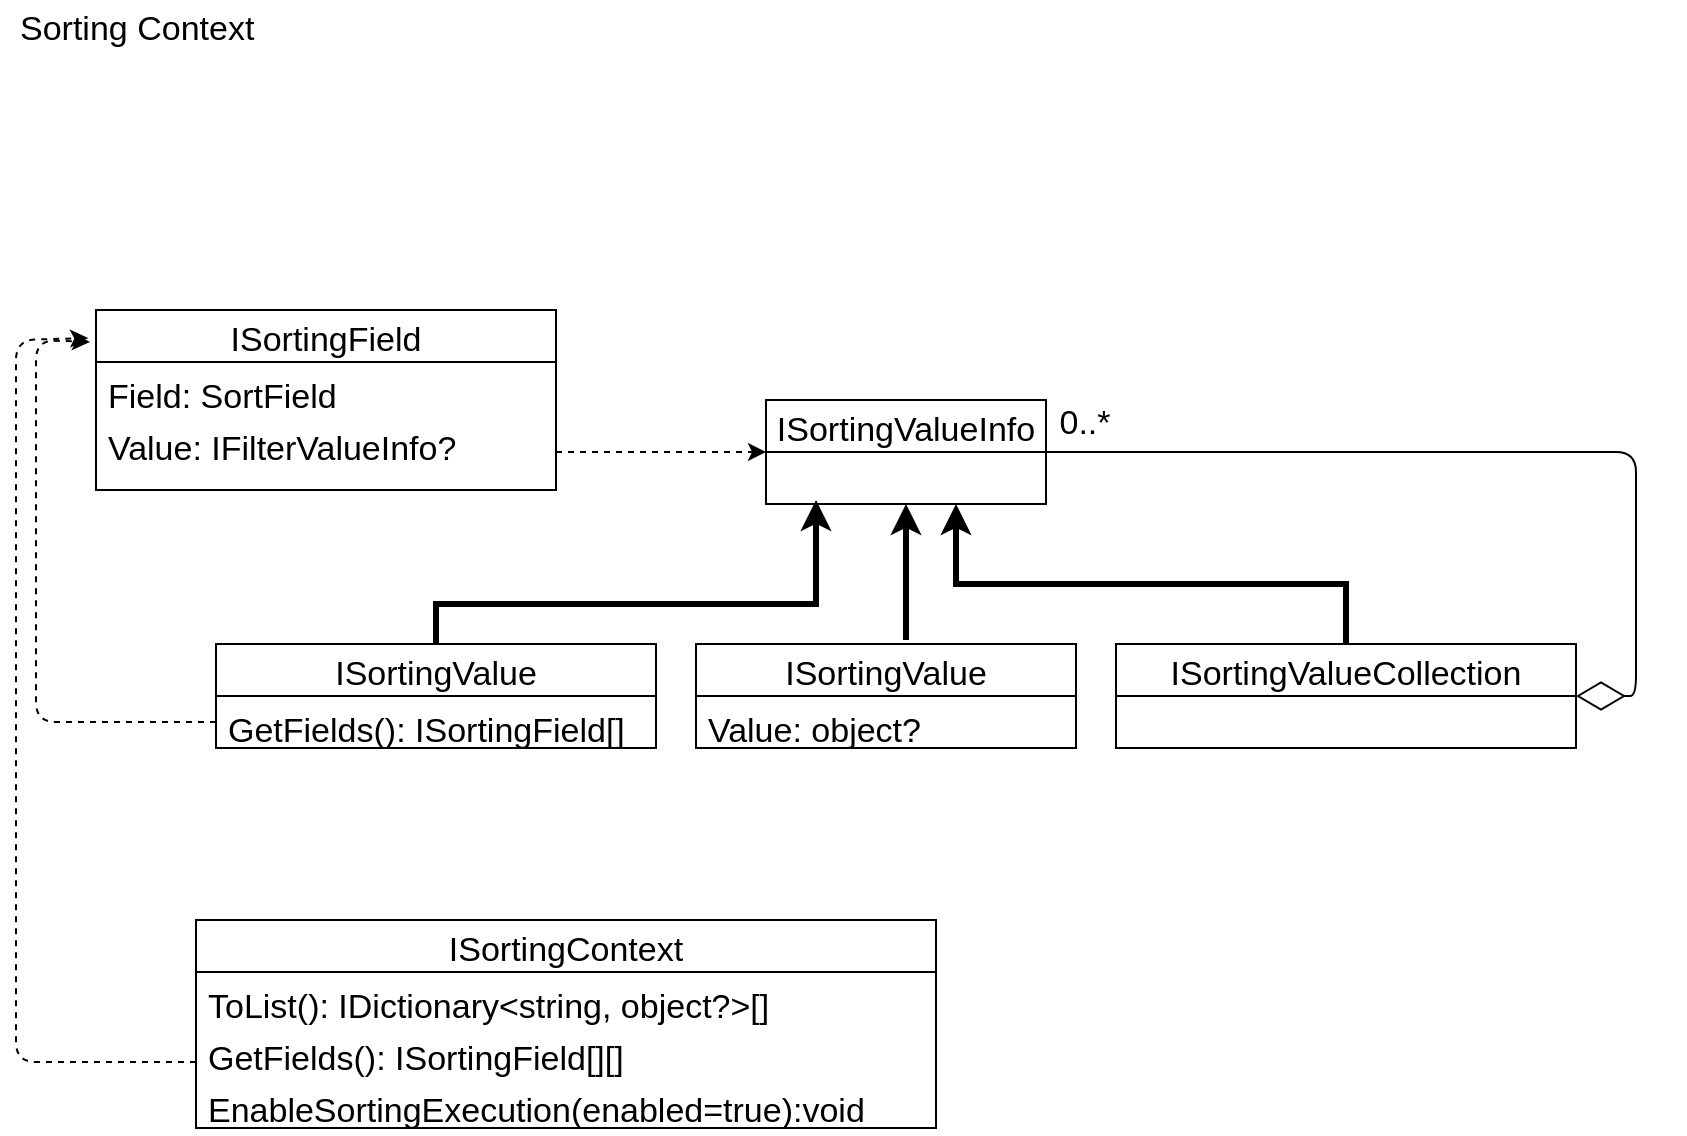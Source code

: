 <mxfile>
    <diagram id="Sr89QmnRuElkf7226DeY" name="Page-1">
        <mxGraphModel dx="684" dy="802" grid="1" gridSize="10" guides="1" tooltips="1" connect="1" arrows="1" fold="1" page="1" pageScale="1" pageWidth="850" pageHeight="1100" math="0" shadow="0">
            <root>
                <mxCell id="0"/>
                <mxCell id="1" parent="0"/>
                <mxCell id="2" value="Sorting Context" style="text;html=1;strokeColor=none;fillColor=none;align=left;verticalAlign=middle;whiteSpace=wrap;rounded=0;fontSize=17;" parent="1" vertex="1">
                    <mxGeometry x="40" y="50" width="240" height="30" as="geometry"/>
                </mxCell>
                <mxCell id="5" value="ISortingValueInfo" style="swimlane;fontStyle=0;childLayout=stackLayout;horizontal=1;startSize=26;fillColor=none;horizontalStack=0;resizeParent=1;resizeParentMax=0;resizeLast=0;collapsible=1;marginBottom=0;fontSize=17;" parent="1" vertex="1">
                    <mxGeometry x="415" y="250" width="140" height="52" as="geometry"/>
                </mxCell>
                <mxCell id="26" style="edgeStyle=none;html=1;exitX=0.5;exitY=0;exitDx=0;exitDy=0;fontSize=17;strokeWidth=3;rounded=0;" parent="1" source="9" edge="1">
                    <mxGeometry relative="1" as="geometry">
                        <mxPoint x="510" y="302" as="targetPoint"/>
                        <Array as="points">
                            <mxPoint x="705" y="342"/>
                            <mxPoint x="510" y="342"/>
                        </Array>
                    </mxGeometry>
                </mxCell>
                <mxCell id="30" style="edgeStyle=none;html=1;entryX=1;entryY=0.5;entryDx=0;entryDy=0;fontSize=17;exitX=1;exitY=0.5;exitDx=0;exitDy=0;endArrow=none;endFill=0;startArrow=diamondThin;startFill=0;sourcePerimeterSpacing=0;startSize=22;" parent="1" source="9" target="5" edge="1">
                    <mxGeometry relative="1" as="geometry">
                        <mxPoint x="730" y="362" as="sourcePoint"/>
                        <Array as="points">
                            <mxPoint x="850" y="398"/>
                            <mxPoint x="850" y="340"/>
                            <mxPoint x="850" y="276"/>
                            <mxPoint x="730" y="276"/>
                            <mxPoint x="680" y="276"/>
                        </Array>
                    </mxGeometry>
                </mxCell>
                <mxCell id="32" value="0..*" style="edgeLabel;html=1;align=center;verticalAlign=middle;resizable=0;points=[];fontSize=17;" parent="30" vertex="1" connectable="0">
                    <mxGeometry x="0.918" y="1" relative="1" as="geometry">
                        <mxPoint y="-15" as="offset"/>
                    </mxGeometry>
                </mxCell>
                <mxCell id="9" value="ISortingValueCollection" style="swimlane;fontStyle=0;childLayout=stackLayout;horizontal=1;startSize=26;fillColor=none;horizontalStack=0;resizeParent=1;resizeParentMax=0;resizeLast=0;collapsible=1;marginBottom=0;fontSize=17;" parent="1" vertex="1">
                    <mxGeometry x="590" y="372" width="230" height="52" as="geometry"/>
                </mxCell>
                <mxCell id="25" style="edgeStyle=none;html=1;entryX=0.5;entryY=1;entryDx=0;entryDy=0;fontSize=17;strokeWidth=3;rounded=0;" parent="1" target="5" edge="1">
                    <mxGeometry relative="1" as="geometry">
                        <Array as="points">
                            <mxPoint x="485" y="342"/>
                        </Array>
                        <mxPoint x="485" y="370" as="sourcePoint"/>
                    </mxGeometry>
                </mxCell>
                <mxCell id="10" value="ISortingValue" style="swimlane;fontStyle=0;childLayout=stackLayout;horizontal=1;startSize=26;fillColor=none;horizontalStack=0;resizeParent=1;resizeParentMax=0;resizeLast=0;collapsible=1;marginBottom=0;fontSize=17;" parent="1" vertex="1">
                    <mxGeometry x="380" y="372" width="190" height="52" as="geometry"/>
                </mxCell>
                <mxCell id="17" value="Value: object?" style="text;strokeColor=none;fillColor=none;align=left;verticalAlign=top;spacingLeft=4;spacingRight=4;overflow=hidden;rotatable=0;points=[[0,0.5],[1,0.5]];portConstraint=eastwest;fontSize=17;" parent="10" vertex="1">
                    <mxGeometry y="26" width="190" height="26" as="geometry"/>
                </mxCell>
                <mxCell id="13" value="ISortingField" style="swimlane;fontStyle=0;childLayout=stackLayout;horizontal=1;startSize=26;fillColor=none;horizontalStack=0;resizeParent=1;resizeParentMax=0;resizeLast=0;collapsible=1;marginBottom=0;fontSize=17;" parent="1" vertex="1">
                    <mxGeometry x="80" y="205" width="230" height="90" as="geometry"/>
                </mxCell>
                <mxCell id="21" value="Field: SortField" style="text;strokeColor=none;fillColor=none;align=left;verticalAlign=top;spacingLeft=4;spacingRight=4;overflow=hidden;rotatable=0;points=[[0,0.5],[1,0.5]];portConstraint=eastwest;fontSize=17;" parent="13" vertex="1">
                    <mxGeometry y="26" width="230" height="26" as="geometry"/>
                </mxCell>
                <mxCell id="23" value="Value: IFilterValueInfo?" style="text;strokeColor=none;fillColor=none;align=left;verticalAlign=top;spacingLeft=4;spacingRight=4;overflow=hidden;rotatable=0;points=[[0,0.5],[1,0.5]];portConstraint=eastwest;fontSize=17;" parent="13" vertex="1">
                    <mxGeometry y="52" width="230" height="38" as="geometry"/>
                </mxCell>
                <mxCell id="27" style="edgeStyle=none;html=1;exitX=1;exitY=0.5;exitDx=0;exitDy=0;fontSize=17;dashed=1;entryX=0;entryY=0.5;entryDx=0;entryDy=0;" parent="1" source="23" target="5" edge="1">
                    <mxGeometry relative="1" as="geometry">
                        <mxPoint x="820" y="221" as="targetPoint"/>
                        <Array as="points">
                            <mxPoint x="360" y="276"/>
                        </Array>
                    </mxGeometry>
                </mxCell>
                <mxCell id="29" style="edgeStyle=none;html=1;entryX=-0.013;entryY=0.178;entryDx=0;entryDy=0;entryPerimeter=0;dashed=1;fontSize=17;exitX=0;exitY=0.5;exitDx=0;exitDy=0;" parent="1" source="35" target="13" edge="1">
                    <mxGeometry relative="1" as="geometry">
                        <Array as="points">
                            <mxPoint x="50" y="411"/>
                            <mxPoint x="50" y="306"/>
                            <mxPoint x="50" y="220"/>
                        </Array>
                        <mxPoint x="220" y="440" as="sourcePoint"/>
                    </mxGeometry>
                </mxCell>
                <mxCell id="33" value="ISortingValue" style="swimlane;fontStyle=0;childLayout=stackLayout;horizontal=1;startSize=26;fillColor=none;horizontalStack=0;resizeParent=1;resizeParentMax=0;resizeLast=0;collapsible=1;marginBottom=0;fontSize=17;" parent="1" vertex="1">
                    <mxGeometry x="140" y="372" width="220" height="52" as="geometry"/>
                </mxCell>
                <mxCell id="35" value="GetFields(): ISortingField[]" style="text;strokeColor=none;fillColor=none;align=left;verticalAlign=top;spacingLeft=4;spacingRight=4;overflow=hidden;rotatable=0;points=[[0,0.5],[1,0.5]];portConstraint=eastwest;fontSize=17;" parent="33" vertex="1">
                    <mxGeometry y="26" width="220" height="26" as="geometry"/>
                </mxCell>
                <mxCell id="36" style="edgeStyle=none;html=1;fontSize=17;strokeWidth=3;rounded=0;exitX=0.5;exitY=0;exitDx=0;exitDy=0;" parent="1" source="33" edge="1">
                    <mxGeometry relative="1" as="geometry">
                        <Array as="points">
                            <mxPoint x="250" y="352"/>
                            <mxPoint x="440" y="352"/>
                        </Array>
                        <mxPoint x="200" y="352" as="sourcePoint"/>
                        <mxPoint x="440" y="300" as="targetPoint"/>
                    </mxGeometry>
                </mxCell>
                <mxCell id="37" value="ISortingContext" style="swimlane;fontStyle=0;childLayout=stackLayout;horizontal=1;startSize=26;fillColor=none;horizontalStack=0;resizeParent=1;resizeParentMax=0;resizeLast=0;collapsible=1;marginBottom=0;fontSize=17;" vertex="1" parent="1">
                    <mxGeometry x="130" y="510" width="370" height="104" as="geometry"/>
                </mxCell>
                <mxCell id="38" value="ToList(): IDictionary&lt;string, object?&gt;[]" style="text;strokeColor=none;fillColor=none;align=left;verticalAlign=top;spacingLeft=4;spacingRight=4;overflow=hidden;rotatable=0;points=[[0,0.5],[1,0.5]];portConstraint=eastwest;fontSize=17;" vertex="1" parent="37">
                    <mxGeometry y="26" width="370" height="26" as="geometry"/>
                </mxCell>
                <mxCell id="39" value="GetFields(): ISortingField[][]" style="text;strokeColor=none;fillColor=none;align=left;verticalAlign=top;spacingLeft=4;spacingRight=4;overflow=hidden;rotatable=0;points=[[0,0.5],[1,0.5]];portConstraint=eastwest;fontSize=17;" vertex="1" parent="37">
                    <mxGeometry y="52" width="370" height="26" as="geometry"/>
                </mxCell>
                <mxCell id="40" value="EnableSortingExecution(enabled=true):void" style="text;strokeColor=none;fillColor=none;align=left;verticalAlign=top;spacingLeft=4;spacingRight=4;overflow=hidden;rotatable=0;points=[[0,0.5],[1,0.5]];portConstraint=eastwest;fontSize=17;" vertex="1" parent="37">
                    <mxGeometry y="78" width="370" height="26" as="geometry"/>
                </mxCell>
                <mxCell id="41" style="edgeStyle=none;html=1;entryX=-0.017;entryY=0.156;entryDx=0;entryDy=0;entryPerimeter=0;dashed=1;fontSize=17;exitX=0;exitY=0.5;exitDx=0;exitDy=0;" edge="1" parent="1" target="13">
                    <mxGeometry relative="1" as="geometry">
                        <Array as="points">
                            <mxPoint x="40" y="581"/>
                            <mxPoint x="40" y="476"/>
                            <mxPoint x="40" y="220"/>
                        </Array>
                        <mxPoint x="130" y="581" as="sourcePoint"/>
                        <mxPoint x="67.01" y="391.02" as="targetPoint"/>
                    </mxGeometry>
                </mxCell>
            </root>
        </mxGraphModel>
    </diagram>
</mxfile>
